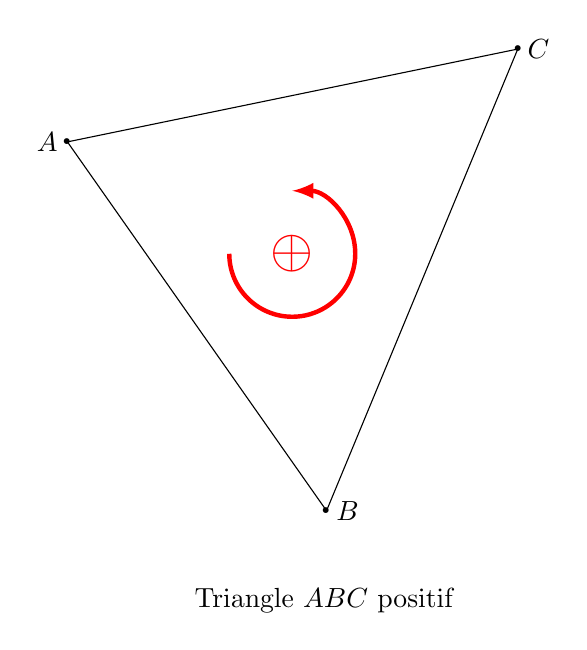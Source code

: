 \begin{tikzpicture}[scale=2]
\tikzset{
line/.style = {
shorten <=-3mm, shorten >=-3mm
},
vector/.style = {
thick,-latex
},
dot/.style = {
insert path={
  node[scale=2]{.}
}
},
perp/.style = {
draw,
angle eccentricity=.5,
angle radius=2mm,
pic text=.
}
}


% les points A1,...
\path
  +(160:1.2)  coordinate (A)
  +(-75:2)  coordinate (B)
  +(30:2)  coordinate (C)
;

% le polygone
\draw (A) -- (B) -- (C) -- cycle;


% les points
\path
  (A) [dot] node[left]{$A$}
  (B) [dot] node[right]{$B$}
  (C) [dot] node[right]{$C$}
;

\draw[<-,>=latex, ultra  thick,red]  (0.3,0.1)  arc (90:-180:0.4);
\node[red,scale=2]  at (0.3,-0.3) {$\oplus$};

\node at (0.5,-2.5) { Triangle $ABC$ positif};

\end{tikzpicture}

